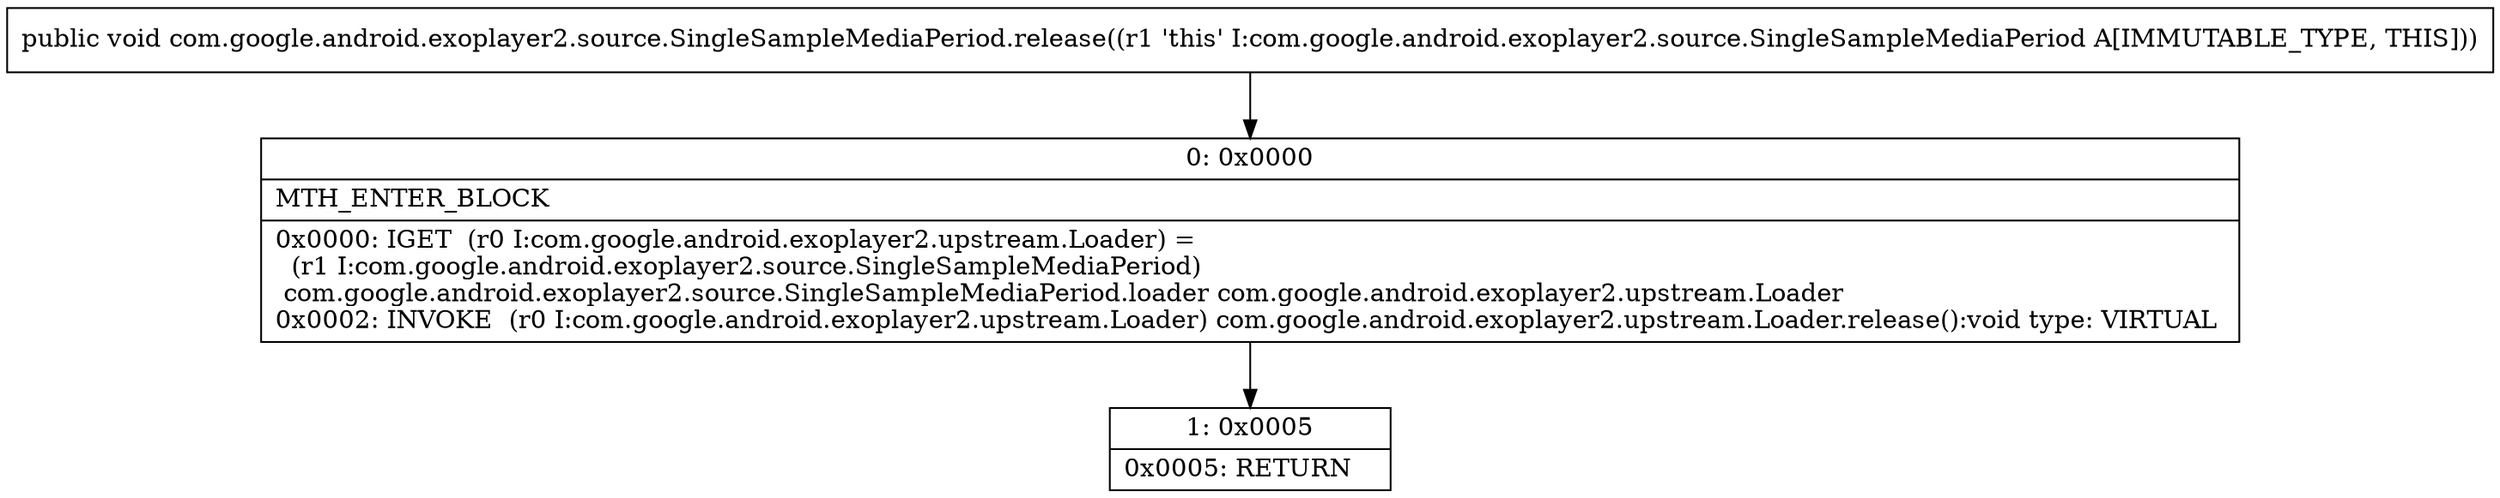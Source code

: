 digraph "CFG forcom.google.android.exoplayer2.source.SingleSampleMediaPeriod.release()V" {
Node_0 [shape=record,label="{0\:\ 0x0000|MTH_ENTER_BLOCK\l|0x0000: IGET  (r0 I:com.google.android.exoplayer2.upstream.Loader) = \l  (r1 I:com.google.android.exoplayer2.source.SingleSampleMediaPeriod)\l com.google.android.exoplayer2.source.SingleSampleMediaPeriod.loader com.google.android.exoplayer2.upstream.Loader \l0x0002: INVOKE  (r0 I:com.google.android.exoplayer2.upstream.Loader) com.google.android.exoplayer2.upstream.Loader.release():void type: VIRTUAL \l}"];
Node_1 [shape=record,label="{1\:\ 0x0005|0x0005: RETURN   \l}"];
MethodNode[shape=record,label="{public void com.google.android.exoplayer2.source.SingleSampleMediaPeriod.release((r1 'this' I:com.google.android.exoplayer2.source.SingleSampleMediaPeriod A[IMMUTABLE_TYPE, THIS])) }"];
MethodNode -> Node_0;
Node_0 -> Node_1;
}

